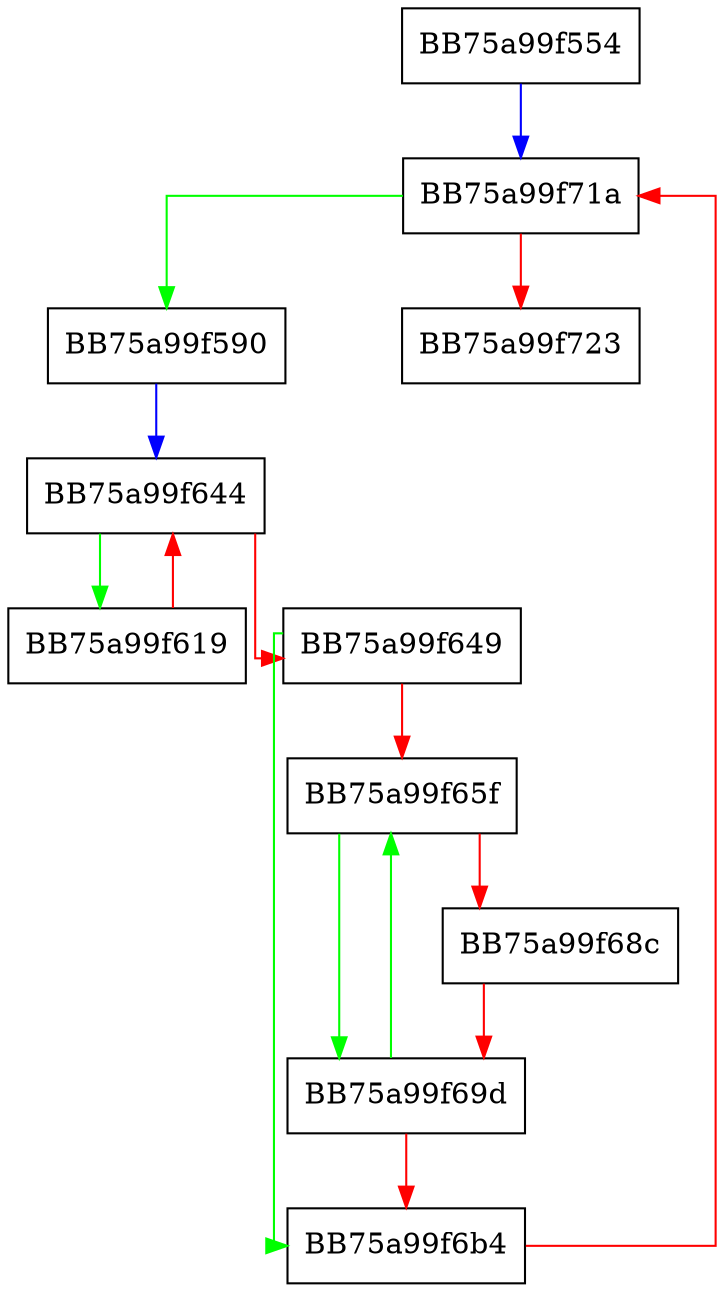 digraph _print_nodes {
  node [shape="box"];
  graph [splines=ortho];
  BB75a99f554 -> BB75a99f71a [color="blue"];
  BB75a99f590 -> BB75a99f644 [color="blue"];
  BB75a99f619 -> BB75a99f644 [color="red"];
  BB75a99f644 -> BB75a99f619 [color="green"];
  BB75a99f644 -> BB75a99f649 [color="red"];
  BB75a99f649 -> BB75a99f6b4 [color="green"];
  BB75a99f649 -> BB75a99f65f [color="red"];
  BB75a99f65f -> BB75a99f69d [color="green"];
  BB75a99f65f -> BB75a99f68c [color="red"];
  BB75a99f68c -> BB75a99f69d [color="red"];
  BB75a99f69d -> BB75a99f65f [color="green"];
  BB75a99f69d -> BB75a99f6b4 [color="red"];
  BB75a99f6b4 -> BB75a99f71a [color="red"];
  BB75a99f71a -> BB75a99f590 [color="green"];
  BB75a99f71a -> BB75a99f723 [color="red"];
}